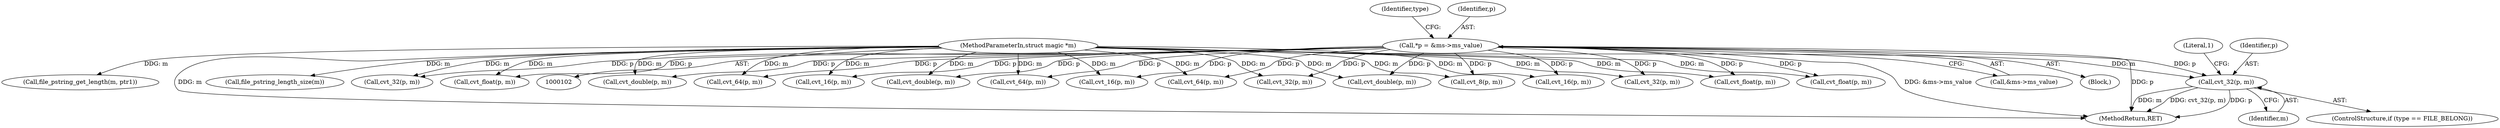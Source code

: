 digraph "0_file_59e63838913eee47f5c120a6c53d4565af638158@pointer" {
"1000295" [label="(Call,cvt_32(p, m))"];
"1000108" [label="(Call,*p = &ms->ms_value)"];
"1000104" [label="(MethodParameterIn,struct magic *m)"];
"1000712" [label="(Call,cvt_double(p, m))"];
"1000193" [label="(Call,file_pstring_get_length(m, ptr1))"];
"1000908" [label="(MethodReturn,RET)"];
"1000104" [label="(MethodParameterIn,struct magic *m)"];
"1000110" [label="(Call,&ms->ms_value)"];
"1000706" [label="(Call,cvt_float(p, m))"];
"1000148" [label="(Call,cvt_64(p, m))"];
"1000296" [label="(Identifier,p)"];
"1000886" [label="(Call,cvt_double(p, m))"];
"1000106" [label="(Block,)"];
"1000291" [label="(ControlStructure,if (type == FILE_BELONG))"];
"1000299" [label="(Literal,1)"];
"1000659" [label="(Call,cvt_float(p, m))"];
"1000248" [label="(Call,cvt_16(p, m))"];
"1000799" [label="(Call,cvt_double(p, m))"];
"1000131" [label="(Call,cvt_16(p, m))"];
"1000176" [label="(Call,file_pstring_length_size(m))"];
"1000391" [label="(Call,cvt_64(p, m))"];
"1000606" [label="(Call,cvt_32(p, m))"];
"1000139" [label="(Call,cvt_32(p, m))"];
"1000117" [label="(Identifier,type)"];
"1000109" [label="(Identifier,p)"];
"1000108" [label="(Call,*p = &ms->ms_value)"];
"1000297" [label="(Identifier,m)"];
"1000125" [label="(Call,cvt_8(p, m))"];
"1000463" [label="(Call,cvt_32(p, m))"];
"1000295" [label="(Call,cvt_32(p, m))"];
"1000559" [label="(Call,cvt_64(p, m))"];
"1000612" [label="(Call,cvt_float(p, m))"];
"1000416" [label="(Call,cvt_16(p, m))"];
"1000295" -> "1000291"  [label="AST: "];
"1000295" -> "1000297"  [label="CFG: "];
"1000296" -> "1000295"  [label="AST: "];
"1000297" -> "1000295"  [label="AST: "];
"1000299" -> "1000295"  [label="CFG: "];
"1000295" -> "1000908"  [label="DDG: p"];
"1000295" -> "1000908"  [label="DDG: m"];
"1000295" -> "1000908"  [label="DDG: cvt_32(p, m)"];
"1000108" -> "1000295"  [label="DDG: p"];
"1000104" -> "1000295"  [label="DDG: m"];
"1000108" -> "1000106"  [label="AST: "];
"1000108" -> "1000110"  [label="CFG: "];
"1000109" -> "1000108"  [label="AST: "];
"1000110" -> "1000108"  [label="AST: "];
"1000117" -> "1000108"  [label="CFG: "];
"1000108" -> "1000908"  [label="DDG: &ms->ms_value"];
"1000108" -> "1000908"  [label="DDG: p"];
"1000108" -> "1000125"  [label="DDG: p"];
"1000108" -> "1000131"  [label="DDG: p"];
"1000108" -> "1000139"  [label="DDG: p"];
"1000108" -> "1000148"  [label="DDG: p"];
"1000108" -> "1000248"  [label="DDG: p"];
"1000108" -> "1000391"  [label="DDG: p"];
"1000108" -> "1000416"  [label="DDG: p"];
"1000108" -> "1000463"  [label="DDG: p"];
"1000108" -> "1000559"  [label="DDG: p"];
"1000108" -> "1000606"  [label="DDG: p"];
"1000108" -> "1000612"  [label="DDG: p"];
"1000108" -> "1000659"  [label="DDG: p"];
"1000108" -> "1000706"  [label="DDG: p"];
"1000108" -> "1000712"  [label="DDG: p"];
"1000108" -> "1000799"  [label="DDG: p"];
"1000108" -> "1000886"  [label="DDG: p"];
"1000104" -> "1000102"  [label="AST: "];
"1000104" -> "1000908"  [label="DDG: m"];
"1000104" -> "1000125"  [label="DDG: m"];
"1000104" -> "1000131"  [label="DDG: m"];
"1000104" -> "1000139"  [label="DDG: m"];
"1000104" -> "1000148"  [label="DDG: m"];
"1000104" -> "1000176"  [label="DDG: m"];
"1000104" -> "1000193"  [label="DDG: m"];
"1000104" -> "1000248"  [label="DDG: m"];
"1000104" -> "1000391"  [label="DDG: m"];
"1000104" -> "1000416"  [label="DDG: m"];
"1000104" -> "1000463"  [label="DDG: m"];
"1000104" -> "1000559"  [label="DDG: m"];
"1000104" -> "1000606"  [label="DDG: m"];
"1000104" -> "1000612"  [label="DDG: m"];
"1000104" -> "1000659"  [label="DDG: m"];
"1000104" -> "1000706"  [label="DDG: m"];
"1000104" -> "1000712"  [label="DDG: m"];
"1000104" -> "1000799"  [label="DDG: m"];
"1000104" -> "1000886"  [label="DDG: m"];
}

